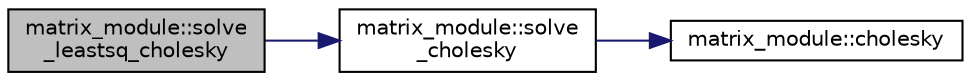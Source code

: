 digraph "matrix_module::solve_leastsq_cholesky"
{
 // LATEX_PDF_SIZE
  edge [fontname="Helvetica",fontsize="10",labelfontname="Helvetica",labelfontsize="10"];
  node [fontname="Helvetica",fontsize="10",shape=record];
  rankdir="LR";
  Node1 [label="matrix_module::solve\l_leastsq_cholesky",height=0.2,width=0.4,color="black", fillcolor="grey75", style="filled", fontcolor="black",tooltip=" "];
  Node1 -> Node2 [color="midnightblue",fontsize="10",style="solid",fontname="Helvetica"];
  Node2 [label="matrix_module::solve\l_cholesky",height=0.2,width=0.4,color="black", fillcolor="white", style="filled",URL="$namespacematrix__module.html#a6125425b4483c40b89354347000cbcd1",tooltip=" "];
  Node2 -> Node3 [color="midnightblue",fontsize="10",style="solid",fontname="Helvetica"];
  Node3 [label="matrix_module::cholesky",height=0.2,width=0.4,color="black", fillcolor="white", style="filled",URL="$namespacematrix__module.html#addfed84dcfeb9340921b94a7952f3c39",tooltip=" "];
}
